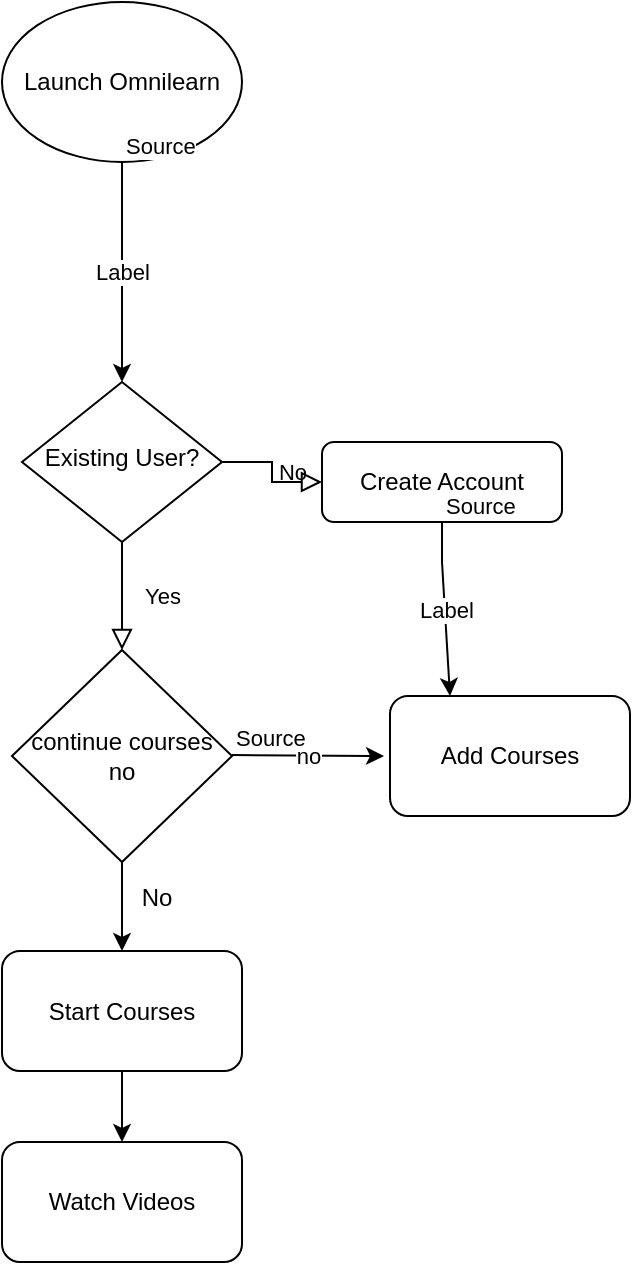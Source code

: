 <mxfile version="15.8.3" type="github">
  <diagram id="C5RBs43oDa-KdzZeNtuy" name="Page-1">
    <mxGraphModel dx="782" dy="441" grid="1" gridSize="10" guides="1" tooltips="1" connect="1" arrows="1" fold="1" page="1" pageScale="1" pageWidth="827" pageHeight="1169" math="0" shadow="0">
      <root>
        <mxCell id="WIyWlLk6GJQsqaUBKTNV-0" />
        <mxCell id="WIyWlLk6GJQsqaUBKTNV-1" parent="WIyWlLk6GJQsqaUBKTNV-0" />
        <mxCell id="WIyWlLk6GJQsqaUBKTNV-4" value="Yes" style="rounded=0;html=1;jettySize=auto;orthogonalLoop=1;fontSize=11;endArrow=block;endFill=0;endSize=8;strokeWidth=1;shadow=0;labelBackgroundColor=none;edgeStyle=orthogonalEdgeStyle;entryX=0.5;entryY=0;entryDx=0;entryDy=0;" parent="WIyWlLk6GJQsqaUBKTNV-1" source="WIyWlLk6GJQsqaUBKTNV-6" target="tUX4ecAW6TSRSTz0bDxl-14" edge="1">
          <mxGeometry y="20" relative="1" as="geometry">
            <mxPoint as="offset" />
            <mxPoint x="220" y="370" as="targetPoint" />
          </mxGeometry>
        </mxCell>
        <mxCell id="WIyWlLk6GJQsqaUBKTNV-5" value="No" style="edgeStyle=orthogonalEdgeStyle;rounded=0;html=1;jettySize=auto;orthogonalLoop=1;fontSize=11;endArrow=block;endFill=0;endSize=8;strokeWidth=1;shadow=0;labelBackgroundColor=none;" parent="WIyWlLk6GJQsqaUBKTNV-1" source="WIyWlLk6GJQsqaUBKTNV-6" target="WIyWlLk6GJQsqaUBKTNV-7" edge="1">
          <mxGeometry y="10" relative="1" as="geometry">
            <mxPoint as="offset" />
          </mxGeometry>
        </mxCell>
        <mxCell id="WIyWlLk6GJQsqaUBKTNV-6" value="Existing User?" style="rhombus;whiteSpace=wrap;html=1;shadow=0;fontFamily=Helvetica;fontSize=12;align=center;strokeWidth=1;spacing=6;spacingTop=-4;" parent="WIyWlLk6GJQsqaUBKTNV-1" vertex="1">
          <mxGeometry x="170" y="240" width="100" height="80" as="geometry" />
        </mxCell>
        <mxCell id="WIyWlLk6GJQsqaUBKTNV-7" value="Create Account" style="rounded=1;whiteSpace=wrap;html=1;fontSize=12;glass=0;strokeWidth=1;shadow=0;" parent="WIyWlLk6GJQsqaUBKTNV-1" vertex="1">
          <mxGeometry x="320" y="270" width="120" height="40" as="geometry" />
        </mxCell>
        <mxCell id="lyKu-R7jTC8tJjmrzSi_-0" value="Launch Omnilearn" style="ellipse;whiteSpace=wrap;html=1;" parent="WIyWlLk6GJQsqaUBKTNV-1" vertex="1">
          <mxGeometry x="160" y="50" width="120" height="80" as="geometry" />
        </mxCell>
        <mxCell id="0gecMMSMYFmtCWdTtbf2-3" value="" style="endArrow=classic;html=1;rounded=0;" edge="1" parent="WIyWlLk6GJQsqaUBKTNV-1">
          <mxGeometry relative="1" as="geometry">
            <mxPoint x="220" y="130" as="sourcePoint" />
            <mxPoint x="220" y="240" as="targetPoint" />
          </mxGeometry>
        </mxCell>
        <mxCell id="0gecMMSMYFmtCWdTtbf2-4" value="Label" style="edgeLabel;resizable=0;html=1;align=center;verticalAlign=middle;" connectable="0" vertex="1" parent="0gecMMSMYFmtCWdTtbf2-3">
          <mxGeometry relative="1" as="geometry" />
        </mxCell>
        <mxCell id="0gecMMSMYFmtCWdTtbf2-5" value="Source" style="edgeLabel;resizable=0;html=1;align=left;verticalAlign=bottom;" connectable="0" vertex="1" parent="0gecMMSMYFmtCWdTtbf2-3">
          <mxGeometry x="-1" relative="1" as="geometry" />
        </mxCell>
        <mxCell id="tUX4ecAW6TSRSTz0bDxl-13" value="Start Courses" style="rounded=1;whiteSpace=wrap;html=1;" vertex="1" parent="WIyWlLk6GJQsqaUBKTNV-1">
          <mxGeometry x="160" y="524.5" width="120" height="60" as="geometry" />
        </mxCell>
        <mxCell id="tUX4ecAW6TSRSTz0bDxl-14" value="continue courses&lt;br&gt;no" style="rhombus;whiteSpace=wrap;html=1;" vertex="1" parent="WIyWlLk6GJQsqaUBKTNV-1">
          <mxGeometry x="165" y="374" width="110" height="106" as="geometry" />
        </mxCell>
        <mxCell id="tUX4ecAW6TSRSTz0bDxl-23" value="Watch Videos" style="rounded=1;whiteSpace=wrap;html=1;" vertex="1" parent="WIyWlLk6GJQsqaUBKTNV-1">
          <mxGeometry x="160" y="620" width="120" height="60" as="geometry" />
        </mxCell>
        <mxCell id="tUX4ecAW6TSRSTz0bDxl-28" style="edgeStyle=orthogonalEdgeStyle;rounded=0;orthogonalLoop=1;jettySize=auto;html=1;exitX=0.5;exitY=1;exitDx=0;exitDy=0;entryX=0.5;entryY=0;entryDx=0;entryDy=0;" edge="1" parent="WIyWlLk6GJQsqaUBKTNV-1" source="tUX4ecAW6TSRSTz0bDxl-13" target="tUX4ecAW6TSRSTz0bDxl-23">
          <mxGeometry relative="1" as="geometry" />
        </mxCell>
        <mxCell id="tUX4ecAW6TSRSTz0bDxl-27" style="edgeStyle=orthogonalEdgeStyle;rounded=0;orthogonalLoop=1;jettySize=auto;html=1;exitX=0.5;exitY=1;exitDx=0;exitDy=0;entryX=0.5;entryY=0;entryDx=0;entryDy=0;" edge="1" parent="WIyWlLk6GJQsqaUBKTNV-1" source="tUX4ecAW6TSRSTz0bDxl-14" target="tUX4ecAW6TSRSTz0bDxl-13">
          <mxGeometry relative="1" as="geometry" />
        </mxCell>
        <mxCell id="lyKu-R7jTC8tJjmrzSi_-7" value="No" style="text;html=1;align=center;verticalAlign=middle;resizable=0;points=[];autosize=1;strokeColor=none;fillColor=none;" vertex="1" parent="WIyWlLk6GJQsqaUBKTNV-1">
          <mxGeometry x="222" y="488" width="30" height="20" as="geometry" />
        </mxCell>
        <mxCell id="0gecMMSMYFmtCWdTtbf2-19" value="" style="endArrow=classic;html=1;rounded=0;" edge="1" parent="WIyWlLk6GJQsqaUBKTNV-1">
          <mxGeometry relative="1" as="geometry">
            <mxPoint x="275" y="426.5" as="sourcePoint" />
            <mxPoint x="351" y="427" as="targetPoint" />
          </mxGeometry>
        </mxCell>
        <mxCell id="0gecMMSMYFmtCWdTtbf2-20" value="no" style="edgeLabel;resizable=0;html=1;align=center;verticalAlign=middle;" connectable="0" vertex="1" parent="0gecMMSMYFmtCWdTtbf2-19">
          <mxGeometry relative="1" as="geometry" />
        </mxCell>
        <mxCell id="0gecMMSMYFmtCWdTtbf2-21" value="Source" style="edgeLabel;resizable=0;html=1;align=left;verticalAlign=bottom;" connectable="0" vertex="1" parent="0gecMMSMYFmtCWdTtbf2-19">
          <mxGeometry x="-1" relative="1" as="geometry" />
        </mxCell>
        <mxCell id="tUX4ecAW6TSRSTz0bDxl-8" value="Add Courses" style="rounded=1;whiteSpace=wrap;html=1;" vertex="1" parent="WIyWlLk6GJQsqaUBKTNV-1">
          <mxGeometry x="354" y="397" width="120" height="60" as="geometry" />
        </mxCell>
        <mxCell id="0gecMMSMYFmtCWdTtbf2-24" value="" style="endArrow=classic;html=1;rounded=0;exitX=0.5;exitY=1;exitDx=0;exitDy=0;entryX=0.25;entryY=0;entryDx=0;entryDy=0;" edge="1" parent="WIyWlLk6GJQsqaUBKTNV-1" source="WIyWlLk6GJQsqaUBKTNV-7" target="tUX4ecAW6TSRSTz0bDxl-8">
          <mxGeometry relative="1" as="geometry">
            <mxPoint x="340" y="350" as="sourcePoint" />
            <mxPoint x="500" y="350" as="targetPoint" />
            <Array as="points">
              <mxPoint x="380" y="330" />
            </Array>
          </mxGeometry>
        </mxCell>
        <mxCell id="0gecMMSMYFmtCWdTtbf2-25" value="Label" style="edgeLabel;resizable=0;html=1;align=center;verticalAlign=middle;" connectable="0" vertex="1" parent="0gecMMSMYFmtCWdTtbf2-24">
          <mxGeometry relative="1" as="geometry" />
        </mxCell>
        <mxCell id="0gecMMSMYFmtCWdTtbf2-26" value="Source" style="edgeLabel;resizable=0;html=1;align=left;verticalAlign=bottom;" connectable="0" vertex="1" parent="0gecMMSMYFmtCWdTtbf2-24">
          <mxGeometry x="-1" relative="1" as="geometry" />
        </mxCell>
      </root>
    </mxGraphModel>
  </diagram>
</mxfile>
